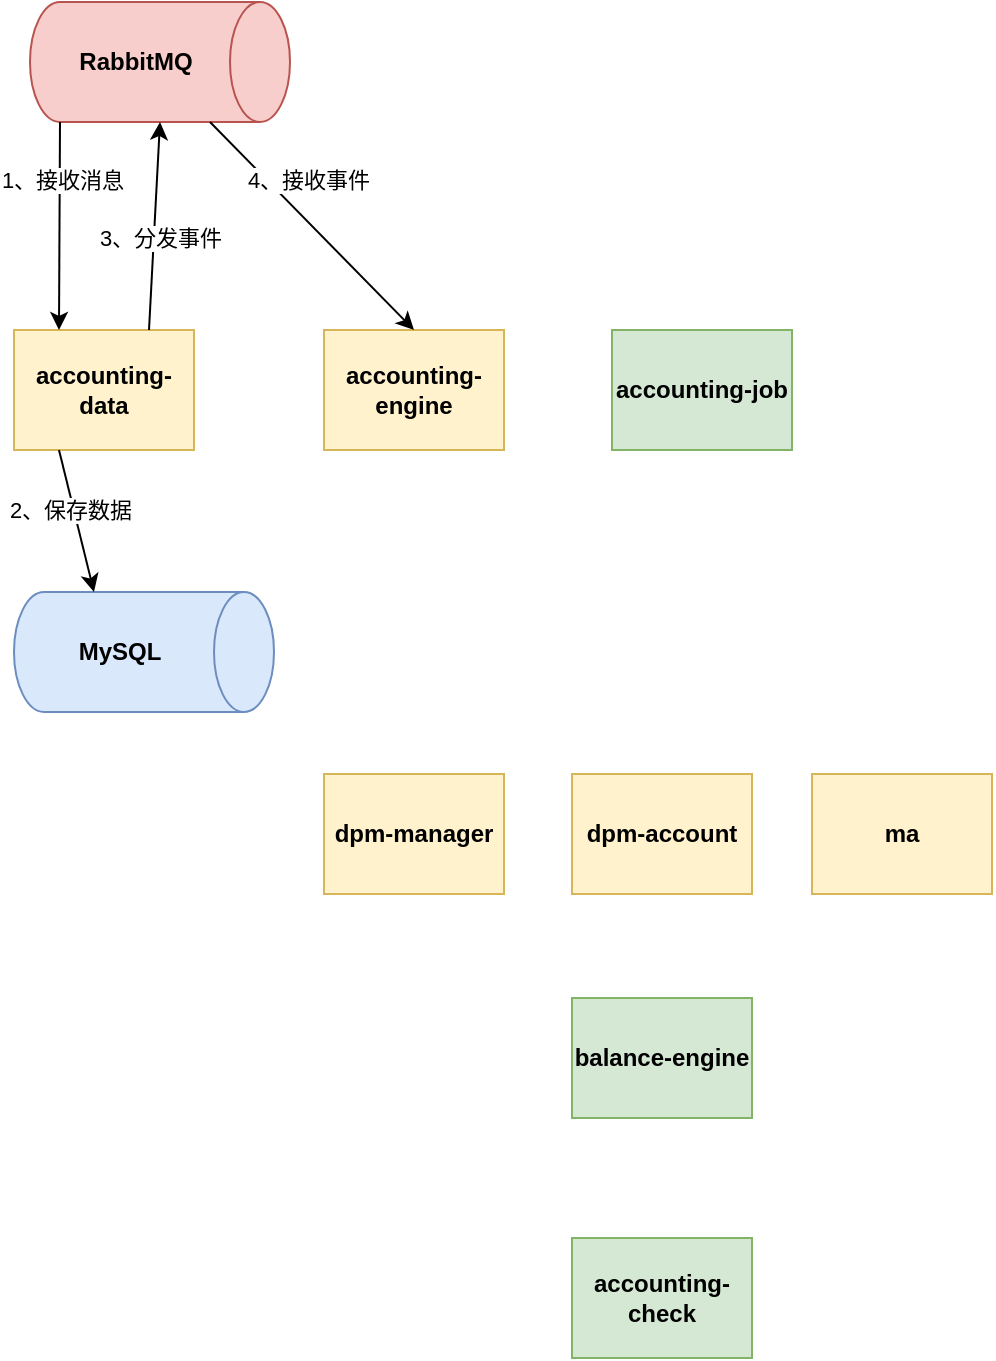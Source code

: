 <mxfile version="21.6.6" type="github">
  <diagram name="Page-1" id="c7558073-3199-34d8-9f00-42111426c3f3">
    <mxGraphModel dx="1434" dy="764" grid="1" gridSize="10" guides="1" tooltips="1" connect="1" arrows="1" fold="1" page="1" pageScale="1" pageWidth="826" pageHeight="1169" background="none" math="0" shadow="0">
      <root>
        <mxCell id="0" />
        <mxCell id="1" parent="0" />
        <mxCell id="14" value="accounting-data" style="whiteSpace=wrap;align=center;verticalAlign=middle;fontStyle=1;strokeWidth=1;fillColor=#fff2cc;rounded=0;glass=0;shadow=0;fontFamily=Helvetica;labelBackgroundColor=none;labelBorderColor=none;strokeColor=#d6b656;" parent="1" vertex="1">
          <mxGeometry x="201" y="506" width="90" height="60" as="geometry" />
        </mxCell>
        <mxCell id="AxtVGg7IYcrfAcfqh8lZ-103" value="accounting-engine" style="whiteSpace=wrap;align=center;verticalAlign=middle;fontStyle=1;strokeWidth=1;fillColor=#fff2cc;rounded=0;glass=0;shadow=0;fontFamily=Helvetica;labelBackgroundColor=none;labelBorderColor=none;strokeColor=#d6b656;" parent="1" vertex="1">
          <mxGeometry x="356" y="506" width="90" height="60" as="geometry" />
        </mxCell>
        <mxCell id="AxtVGg7IYcrfAcfqh8lZ-104" value="dpm-manager" style="whiteSpace=wrap;align=center;verticalAlign=middle;fontStyle=1;strokeWidth=1;fillColor=#fff2cc;rounded=0;glass=0;shadow=0;fontFamily=Helvetica;labelBackgroundColor=none;labelBorderColor=none;strokeColor=#d6b656;" parent="1" vertex="1">
          <mxGeometry x="356" y="728" width="90" height="60" as="geometry" />
        </mxCell>
        <mxCell id="AxtVGg7IYcrfAcfqh8lZ-105" value="dpm-account" style="whiteSpace=wrap;align=center;verticalAlign=middle;fontStyle=1;strokeWidth=1;fillColor=#fff2cc;rounded=0;glass=0;shadow=0;fontFamily=Helvetica;labelBackgroundColor=none;labelBorderColor=none;strokeColor=#d6b656;" parent="1" vertex="1">
          <mxGeometry x="480" y="728" width="90" height="60" as="geometry" />
        </mxCell>
        <mxCell id="AxtVGg7IYcrfAcfqh8lZ-106" value="ma" style="whiteSpace=wrap;align=center;verticalAlign=middle;fontStyle=1;strokeWidth=1;fillColor=#fff2cc;rounded=0;glass=0;shadow=0;fontFamily=Helvetica;labelBackgroundColor=none;labelBorderColor=none;strokeColor=#d6b656;" parent="1" vertex="1">
          <mxGeometry x="600" y="728" width="90" height="60" as="geometry" />
        </mxCell>
        <mxCell id="AxtVGg7IYcrfAcfqh8lZ-107" value="accounting-check" style="whiteSpace=wrap;align=center;verticalAlign=middle;fontStyle=1;strokeWidth=1;fillColor=#d5e8d4;rounded=0;strokeColor=#82b366;glass=0;shadow=0;fontFamily=Helvetica;labelBackgroundColor=none;labelBorderColor=none;" parent="1" vertex="1">
          <mxGeometry x="480" y="960" width="90" height="60" as="geometry" />
        </mxCell>
        <mxCell id="AxtVGg7IYcrfAcfqh8lZ-108" value="balance-engine" style="whiteSpace=wrap;align=center;verticalAlign=middle;fontStyle=1;strokeWidth=1;fillColor=#d5e8d4;rounded=0;strokeColor=#82b366;glass=0;shadow=0;fontFamily=Helvetica;labelBackgroundColor=none;labelBorderColor=none;" parent="1" vertex="1">
          <mxGeometry x="480" y="840" width="90" height="60" as="geometry" />
        </mxCell>
        <mxCell id="AxtVGg7IYcrfAcfqh8lZ-109" value="accounting-job" style="whiteSpace=wrap;align=center;verticalAlign=middle;fontStyle=1;strokeWidth=1;fillColor=#d5e8d4;rounded=0;strokeColor=#82b366;glass=0;shadow=0;fontFamily=Helvetica;labelBackgroundColor=none;labelBorderColor=none;" parent="1" vertex="1">
          <mxGeometry x="500" y="506" width="90" height="60" as="geometry" />
        </mxCell>
        <mxCell id="AxtVGg7IYcrfAcfqh8lZ-115" value="&lt;b&gt;RabbitMQ&lt;/b&gt;" style="shape=cylinder3;whiteSpace=wrap;html=1;boundedLbl=1;backgroundOutline=1;size=15;direction=north;flipH=1;fillColor=#f8cecc;strokeColor=#b85450;" parent="1" vertex="1">
          <mxGeometry x="209" y="342" width="130" height="60" as="geometry" />
        </mxCell>
        <mxCell id="AxtVGg7IYcrfAcfqh8lZ-116" value="&lt;b&gt;MySQL&lt;/b&gt;" style="shape=cylinder3;whiteSpace=wrap;html=1;boundedLbl=1;backgroundOutline=1;size=15;direction=north;flipH=1;fillColor=#dae8fc;strokeColor=#6c8ebf;" parent="1" vertex="1">
          <mxGeometry x="201" y="637" width="130" height="60" as="geometry" />
        </mxCell>
        <mxCell id="AxtVGg7IYcrfAcfqh8lZ-117" value="" style="endArrow=classic;html=1;entryX=0.25;entryY=0;entryDx=0;entryDy=0;exitX=0;exitY=1;exitDx=0;exitDy=-15;exitPerimeter=0;curved=1;" parent="1" source="AxtVGg7IYcrfAcfqh8lZ-115" target="14" edge="1">
          <mxGeometry width="50" height="50" relative="1" as="geometry">
            <mxPoint x="200" y="450" as="sourcePoint" />
            <mxPoint x="250" y="400" as="targetPoint" />
          </mxGeometry>
        </mxCell>
        <mxCell id="AxtVGg7IYcrfAcfqh8lZ-120" value="1、接收消息" style="edgeLabel;html=1;align=center;verticalAlign=middle;resizable=0;points=[];" parent="AxtVGg7IYcrfAcfqh8lZ-117" vertex="1" connectable="0">
          <mxGeometry x="-0.099" y="2" relative="1" as="geometry">
            <mxPoint x="-1" y="-18" as="offset" />
          </mxGeometry>
        </mxCell>
        <mxCell id="AxtVGg7IYcrfAcfqh8lZ-121" value="" style="endArrow=classic;html=1;entryX=1;entryY=0;entryDx=0;entryDy=90;exitX=0.25;exitY=1;exitDx=0;exitDy=0;entryPerimeter=0;rounded=0;" parent="1" source="14" target="AxtVGg7IYcrfAcfqh8lZ-116" edge="1">
          <mxGeometry width="50" height="50" relative="1" as="geometry">
            <mxPoint x="140" y="484" as="sourcePoint" />
            <mxPoint x="142" y="588" as="targetPoint" />
            <Array as="points" />
          </mxGeometry>
        </mxCell>
        <mxCell id="AxtVGg7IYcrfAcfqh8lZ-125" value="2、保存数据" style="edgeLabel;html=1;align=center;verticalAlign=middle;resizable=0;points=[];" parent="AxtVGg7IYcrfAcfqh8lZ-121" vertex="1" connectable="0">
          <mxGeometry x="-0.186" y="-2" relative="1" as="geometry">
            <mxPoint as="offset" />
          </mxGeometry>
        </mxCell>
        <mxCell id="AxtVGg7IYcrfAcfqh8lZ-126" value="" style="endArrow=classic;html=1;rounded=0;entryX=0;entryY=0.5;entryDx=0;entryDy=0;entryPerimeter=0;exitX=0.75;exitY=0;exitDx=0;exitDy=0;" parent="1" source="14" target="AxtVGg7IYcrfAcfqh8lZ-115" edge="1">
          <mxGeometry width="50" height="50" relative="1" as="geometry">
            <mxPoint x="370" y="610" as="sourcePoint" />
            <mxPoint x="420" y="560" as="targetPoint" />
          </mxGeometry>
        </mxCell>
        <mxCell id="AxtVGg7IYcrfAcfqh8lZ-127" value="3、分发事件" style="edgeLabel;html=1;align=center;verticalAlign=middle;resizable=0;points=[];" parent="AxtVGg7IYcrfAcfqh8lZ-126" vertex="1" connectable="0">
          <mxGeometry x="0.098" y="-2" relative="1" as="geometry">
            <mxPoint y="11" as="offset" />
          </mxGeometry>
        </mxCell>
        <mxCell id="AxtVGg7IYcrfAcfqh8lZ-128" value="" style="endArrow=classic;html=1;rounded=0;exitX=0;exitY=0;exitDx=0;exitDy=40;exitPerimeter=0;entryX=0.5;entryY=0;entryDx=0;entryDy=0;" parent="1" source="AxtVGg7IYcrfAcfqh8lZ-115" target="AxtVGg7IYcrfAcfqh8lZ-103" edge="1">
          <mxGeometry width="50" height="50" relative="1" as="geometry">
            <mxPoint x="370" y="610" as="sourcePoint" />
            <mxPoint x="420" y="560" as="targetPoint" />
          </mxGeometry>
        </mxCell>
        <mxCell id="AxtVGg7IYcrfAcfqh8lZ-129" value="4、接收事件" style="edgeLabel;html=1;align=center;verticalAlign=middle;resizable=0;points=[];" parent="AxtVGg7IYcrfAcfqh8lZ-128" vertex="1" connectable="0">
          <mxGeometry x="-0.05" relative="1" as="geometry">
            <mxPoint y="-21" as="offset" />
          </mxGeometry>
        </mxCell>
      </root>
    </mxGraphModel>
  </diagram>
</mxfile>
